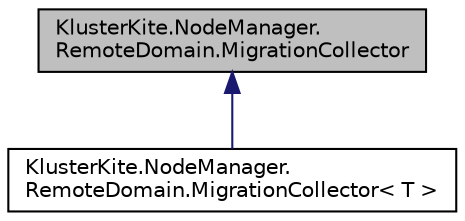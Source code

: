 digraph "KlusterKite.NodeManager.RemoteDomain.MigrationCollector"
{
  edge [fontname="Helvetica",fontsize="10",labelfontname="Helvetica",labelfontsize="10"];
  node [fontname="Helvetica",fontsize="10",shape=record];
  Node0 [label="KlusterKite.NodeManager.\lRemoteDomain.MigrationCollector",height=0.2,width=0.4,color="black", fillcolor="grey75", style="filled", fontcolor="black"];
  Node0 -> Node1 [dir="back",color="midnightblue",fontsize="10",style="solid",fontname="Helvetica"];
  Node1 [label="KlusterKite.NodeManager.\lRemoteDomain.MigrationCollector\< T \>",height=0.2,width=0.4,color="black", fillcolor="white", style="filled",URL="$class_kluster_kite_1_1_node_manager_1_1_remote_domain_1_1_migration_collector.html",tooltip="The migration collector. "];
}
